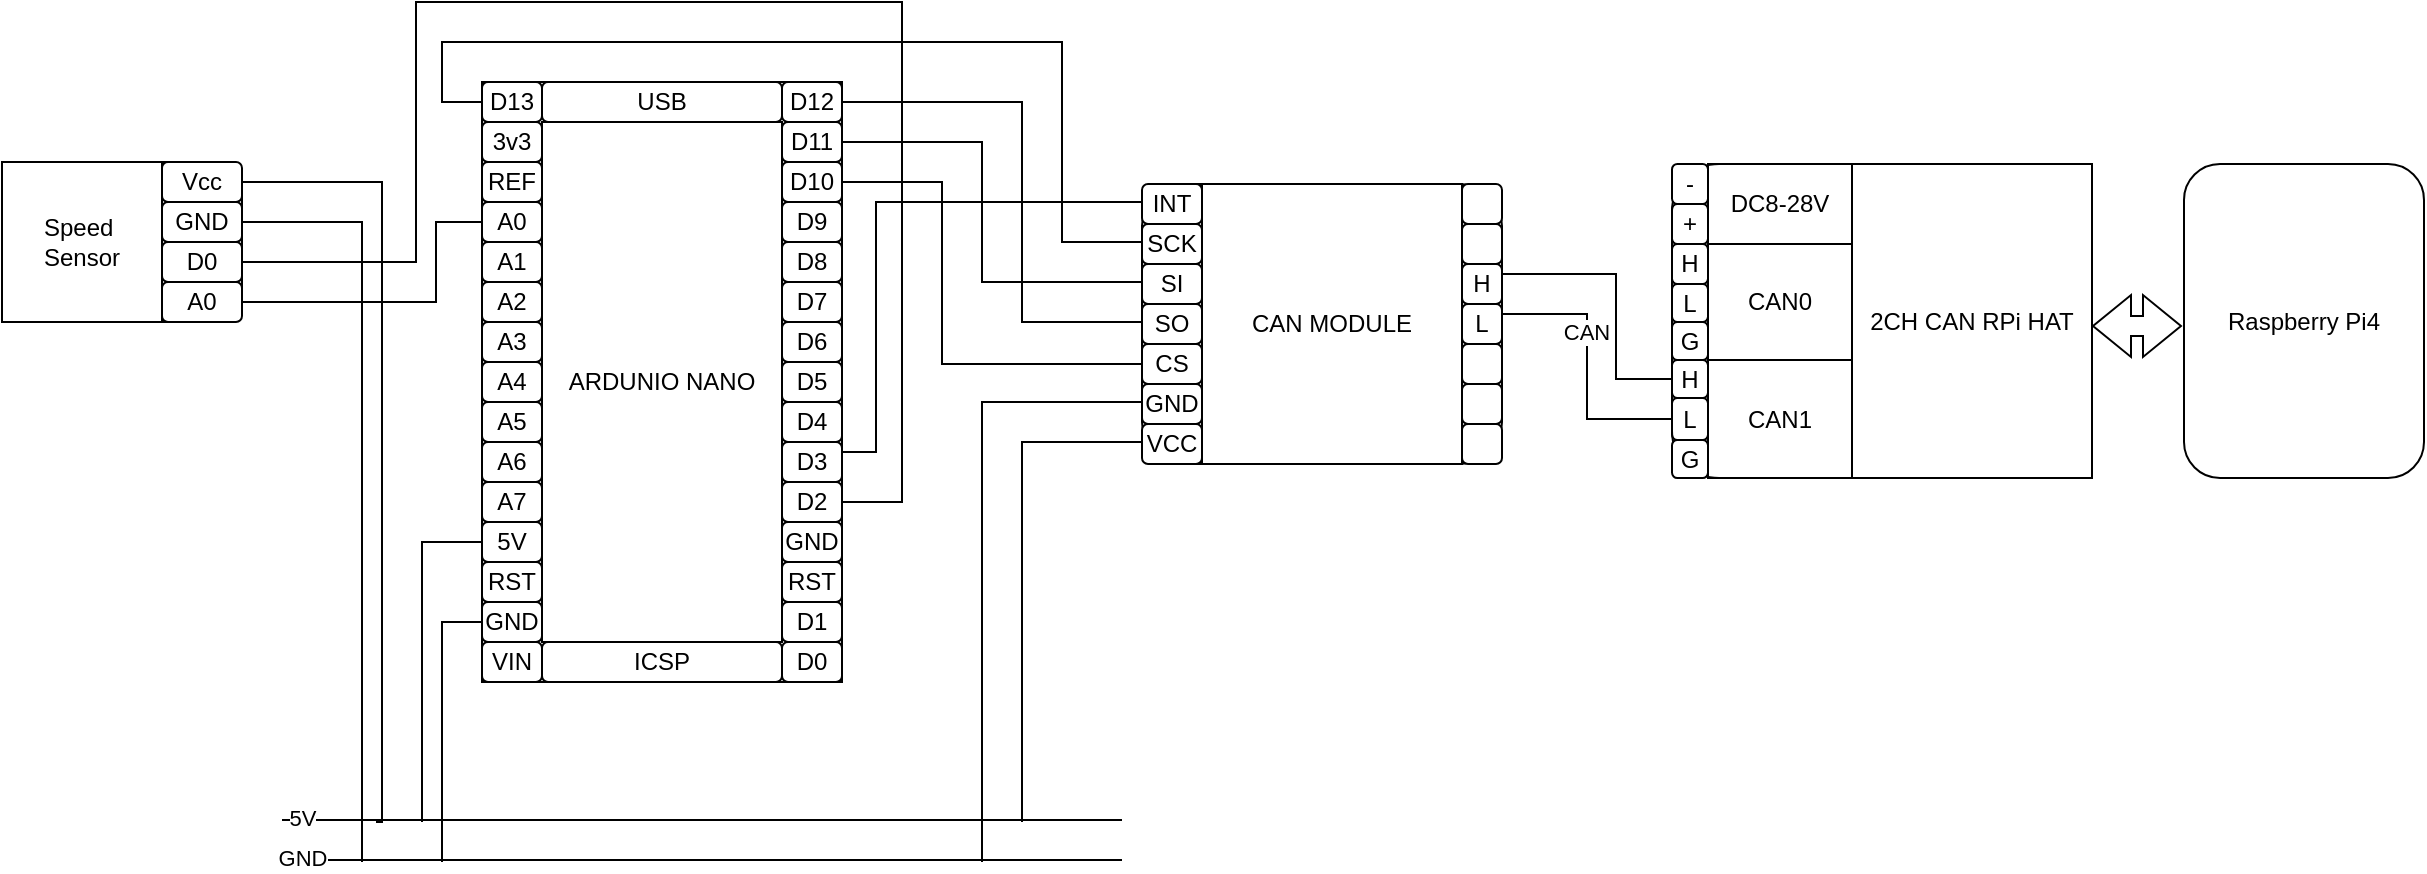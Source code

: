 <mxfile version="21.6.6" type="device">
  <diagram name="Seite-1" id="9sbnDcirE9n79MtSCScG">
    <mxGraphModel dx="2020" dy="738" grid="1" gridSize="10" guides="1" tooltips="1" connect="1" arrows="1" fold="1" page="1" pageScale="1" pageWidth="827" pageHeight="1169" math="0" shadow="0">
      <root>
        <mxCell id="0" />
        <mxCell id="1" parent="0" />
        <mxCell id="OTQa7UZfd2J2gGlldoO3-2" value="" style="childLayout=tableLayout;recursiveResize=0;shadow=0;fillColor=none;swimlaneLine=0;rounded=0;" parent="1" vertex="1">
          <mxGeometry x="-557" y="70" width="180" height="300" as="geometry" />
        </mxCell>
        <mxCell id="OTQa7UZfd2J2gGlldoO3-3" value="" style="shape=tableRow;horizontal=0;startSize=0;swimlaneHead=0;swimlaneBody=0;top=0;left=0;bottom=0;right=0;dropTarget=0;collapsible=0;recursiveResize=0;expand=0;fontStyle=0;fillColor=none;strokeColor=inherit;swimlaneLine=0;rounded=1;" parent="OTQa7UZfd2J2gGlldoO3-2" vertex="1">
          <mxGeometry width="180" height="20" as="geometry" />
        </mxCell>
        <mxCell id="OTQa7UZfd2J2gGlldoO3-4" value="D13" style="connectable=0;recursiveResize=0;strokeColor=inherit;fillColor=none;align=center;whiteSpace=wrap;html=1;swimlaneLine=0;rounded=1;" parent="OTQa7UZfd2J2gGlldoO3-3" vertex="1">
          <mxGeometry width="30" height="20" as="geometry">
            <mxRectangle width="30" height="20" as="alternateBounds" />
          </mxGeometry>
        </mxCell>
        <mxCell id="OTQa7UZfd2J2gGlldoO3-5" value="USB" style="connectable=0;recursiveResize=0;strokeColor=inherit;fillColor=none;align=center;whiteSpace=wrap;html=1;swimlaneLine=0;rounded=1;" parent="OTQa7UZfd2J2gGlldoO3-3" vertex="1">
          <mxGeometry x="30" width="120" height="20" as="geometry">
            <mxRectangle width="120" height="20" as="alternateBounds" />
          </mxGeometry>
        </mxCell>
        <mxCell id="OTQa7UZfd2J2gGlldoO3-6" value="D12" style="connectable=0;recursiveResize=0;strokeColor=inherit;fillColor=none;align=center;whiteSpace=wrap;html=1;swimlaneLine=0;rounded=1;" parent="OTQa7UZfd2J2gGlldoO3-3" vertex="1">
          <mxGeometry x="150" width="30" height="20" as="geometry">
            <mxRectangle width="30" height="20" as="alternateBounds" />
          </mxGeometry>
        </mxCell>
        <mxCell id="OTQa7UZfd2J2gGlldoO3-7" style="shape=tableRow;horizontal=0;startSize=0;swimlaneHead=0;swimlaneBody=0;top=0;left=0;bottom=0;right=0;dropTarget=0;collapsible=0;recursiveResize=0;expand=0;fontStyle=0;fillColor=none;strokeColor=inherit;swimlaneLine=0;rounded=1;" parent="OTQa7UZfd2J2gGlldoO3-2" vertex="1">
          <mxGeometry y="20" width="180" height="20" as="geometry" />
        </mxCell>
        <mxCell id="OTQa7UZfd2J2gGlldoO3-8" value="3v3" style="connectable=0;recursiveResize=0;strokeColor=inherit;fillColor=none;align=center;whiteSpace=wrap;html=1;swimlaneLine=0;rounded=1;" parent="OTQa7UZfd2J2gGlldoO3-7" vertex="1">
          <mxGeometry width="30" height="20" as="geometry">
            <mxRectangle width="30" height="20" as="alternateBounds" />
          </mxGeometry>
        </mxCell>
        <mxCell id="OTQa7UZfd2J2gGlldoO3-9" value="ARDUNIO NANO" style="connectable=0;recursiveResize=0;strokeColor=inherit;fillColor=none;align=center;whiteSpace=wrap;html=1;swimlaneLine=0;rounded=0;rowspan=13;colspan=1;" parent="OTQa7UZfd2J2gGlldoO3-7" vertex="1">
          <mxGeometry x="30" width="120" height="260" as="geometry">
            <mxRectangle width="120" height="20" as="alternateBounds" />
          </mxGeometry>
        </mxCell>
        <mxCell id="OTQa7UZfd2J2gGlldoO3-10" value="D11" style="connectable=0;recursiveResize=0;strokeColor=inherit;fillColor=none;align=center;whiteSpace=wrap;html=1;swimlaneLine=0;rounded=1;" parent="OTQa7UZfd2J2gGlldoO3-7" vertex="1">
          <mxGeometry x="150" width="30" height="20" as="geometry">
            <mxRectangle width="30" height="20" as="alternateBounds" />
          </mxGeometry>
        </mxCell>
        <mxCell id="OTQa7UZfd2J2gGlldoO3-11" style="shape=tableRow;horizontal=0;startSize=0;swimlaneHead=0;swimlaneBody=0;top=0;left=0;bottom=0;right=0;dropTarget=0;collapsible=0;recursiveResize=0;expand=0;fontStyle=0;fillColor=none;strokeColor=inherit;swimlaneLine=0;rounded=1;" parent="OTQa7UZfd2J2gGlldoO3-2" vertex="1">
          <mxGeometry y="40" width="180" height="20" as="geometry" />
        </mxCell>
        <mxCell id="OTQa7UZfd2J2gGlldoO3-12" value="REF" style="connectable=0;recursiveResize=0;strokeColor=inherit;fillColor=none;align=center;whiteSpace=wrap;html=1;swimlaneLine=0;rounded=1;" parent="OTQa7UZfd2J2gGlldoO3-11" vertex="1">
          <mxGeometry width="30" height="20" as="geometry">
            <mxRectangle width="30" height="20" as="alternateBounds" />
          </mxGeometry>
        </mxCell>
        <mxCell id="OTQa7UZfd2J2gGlldoO3-13" value="" style="connectable=0;recursiveResize=0;strokeColor=inherit;fillColor=none;align=center;whiteSpace=wrap;html=1;swimlaneLine=0;rounded=1;" parent="OTQa7UZfd2J2gGlldoO3-11" vertex="1" visible="0">
          <mxGeometry x="30" width="120" height="20" as="geometry">
            <mxRectangle width="120" height="20" as="alternateBounds" />
          </mxGeometry>
        </mxCell>
        <mxCell id="OTQa7UZfd2J2gGlldoO3-14" value="D10" style="connectable=0;recursiveResize=0;strokeColor=inherit;fillColor=none;align=center;whiteSpace=wrap;html=1;swimlaneLine=0;rounded=1;" parent="OTQa7UZfd2J2gGlldoO3-11" vertex="1">
          <mxGeometry x="150" width="30" height="20" as="geometry">
            <mxRectangle width="30" height="20" as="alternateBounds" />
          </mxGeometry>
        </mxCell>
        <mxCell id="OTQa7UZfd2J2gGlldoO3-15" style="shape=tableRow;horizontal=0;startSize=0;swimlaneHead=0;swimlaneBody=0;top=0;left=0;bottom=0;right=0;dropTarget=0;collapsible=0;recursiveResize=0;expand=0;fontStyle=0;fillColor=none;strokeColor=inherit;swimlaneLine=0;rounded=1;" parent="OTQa7UZfd2J2gGlldoO3-2" vertex="1">
          <mxGeometry y="60" width="180" height="20" as="geometry" />
        </mxCell>
        <mxCell id="OTQa7UZfd2J2gGlldoO3-16" value="A0" style="connectable=0;recursiveResize=0;strokeColor=inherit;fillColor=none;align=center;whiteSpace=wrap;html=1;swimlaneLine=0;rounded=1;" parent="OTQa7UZfd2J2gGlldoO3-15" vertex="1">
          <mxGeometry width="30" height="20" as="geometry">
            <mxRectangle width="30" height="20" as="alternateBounds" />
          </mxGeometry>
        </mxCell>
        <mxCell id="OTQa7UZfd2J2gGlldoO3-17" value="" style="connectable=0;recursiveResize=0;strokeColor=inherit;fillColor=none;align=center;whiteSpace=wrap;html=1;swimlaneLine=0;rounded=1;" parent="OTQa7UZfd2J2gGlldoO3-15" vertex="1" visible="0">
          <mxGeometry x="30" width="120" height="20" as="geometry">
            <mxRectangle width="120" height="20" as="alternateBounds" />
          </mxGeometry>
        </mxCell>
        <mxCell id="OTQa7UZfd2J2gGlldoO3-18" value="D9" style="connectable=0;recursiveResize=0;strokeColor=inherit;fillColor=none;align=center;whiteSpace=wrap;html=1;swimlaneLine=0;rounded=1;" parent="OTQa7UZfd2J2gGlldoO3-15" vertex="1">
          <mxGeometry x="150" width="30" height="20" as="geometry">
            <mxRectangle width="30" height="20" as="alternateBounds" />
          </mxGeometry>
        </mxCell>
        <mxCell id="OTQa7UZfd2J2gGlldoO3-19" style="shape=tableRow;horizontal=0;startSize=0;swimlaneHead=0;swimlaneBody=0;top=0;left=0;bottom=0;right=0;dropTarget=0;collapsible=0;recursiveResize=0;expand=0;fontStyle=0;fillColor=none;strokeColor=inherit;swimlaneLine=0;rounded=1;" parent="OTQa7UZfd2J2gGlldoO3-2" vertex="1">
          <mxGeometry y="80" width="180" height="20" as="geometry" />
        </mxCell>
        <mxCell id="OTQa7UZfd2J2gGlldoO3-20" value="A1" style="connectable=0;recursiveResize=0;strokeColor=inherit;fillColor=none;align=center;whiteSpace=wrap;html=1;swimlaneLine=0;rounded=1;" parent="OTQa7UZfd2J2gGlldoO3-19" vertex="1">
          <mxGeometry width="30" height="20" as="geometry">
            <mxRectangle width="30" height="20" as="alternateBounds" />
          </mxGeometry>
        </mxCell>
        <mxCell id="OTQa7UZfd2J2gGlldoO3-21" value="" style="connectable=0;recursiveResize=0;strokeColor=inherit;fillColor=none;align=center;whiteSpace=wrap;html=1;swimlaneLine=0;rounded=1;" parent="OTQa7UZfd2J2gGlldoO3-19" vertex="1" visible="0">
          <mxGeometry x="30" width="120" height="20" as="geometry">
            <mxRectangle width="120" height="20" as="alternateBounds" />
          </mxGeometry>
        </mxCell>
        <mxCell id="OTQa7UZfd2J2gGlldoO3-22" value="D8" style="connectable=0;recursiveResize=0;strokeColor=inherit;fillColor=none;align=center;whiteSpace=wrap;html=1;swimlaneLine=0;rounded=1;" parent="OTQa7UZfd2J2gGlldoO3-19" vertex="1">
          <mxGeometry x="150" width="30" height="20" as="geometry">
            <mxRectangle width="30" height="20" as="alternateBounds" />
          </mxGeometry>
        </mxCell>
        <mxCell id="OTQa7UZfd2J2gGlldoO3-23" style="shape=tableRow;horizontal=0;startSize=0;swimlaneHead=0;swimlaneBody=0;top=0;left=0;bottom=0;right=0;dropTarget=0;collapsible=0;recursiveResize=0;expand=0;fontStyle=0;fillColor=none;strokeColor=inherit;swimlaneLine=0;rounded=1;" parent="OTQa7UZfd2J2gGlldoO3-2" vertex="1">
          <mxGeometry y="100" width="180" height="20" as="geometry" />
        </mxCell>
        <mxCell id="OTQa7UZfd2J2gGlldoO3-24" value="A2" style="connectable=0;recursiveResize=0;strokeColor=inherit;fillColor=none;align=center;whiteSpace=wrap;html=1;swimlaneLine=0;rounded=1;" parent="OTQa7UZfd2J2gGlldoO3-23" vertex="1">
          <mxGeometry width="30" height="20" as="geometry">
            <mxRectangle width="30" height="20" as="alternateBounds" />
          </mxGeometry>
        </mxCell>
        <mxCell id="OTQa7UZfd2J2gGlldoO3-25" value="" style="connectable=0;recursiveResize=0;strokeColor=inherit;fillColor=none;align=center;whiteSpace=wrap;html=1;swimlaneLine=0;rounded=1;" parent="OTQa7UZfd2J2gGlldoO3-23" vertex="1" visible="0">
          <mxGeometry x="30" width="120" height="20" as="geometry">
            <mxRectangle width="120" height="20" as="alternateBounds" />
          </mxGeometry>
        </mxCell>
        <mxCell id="OTQa7UZfd2J2gGlldoO3-26" value="D7" style="connectable=0;recursiveResize=0;strokeColor=inherit;fillColor=none;align=center;whiteSpace=wrap;html=1;swimlaneLine=0;rounded=1;" parent="OTQa7UZfd2J2gGlldoO3-23" vertex="1">
          <mxGeometry x="150" width="30" height="20" as="geometry">
            <mxRectangle width="30" height="20" as="alternateBounds" />
          </mxGeometry>
        </mxCell>
        <mxCell id="OTQa7UZfd2J2gGlldoO3-27" style="shape=tableRow;horizontal=0;startSize=0;swimlaneHead=0;swimlaneBody=0;top=0;left=0;bottom=0;right=0;dropTarget=0;collapsible=0;recursiveResize=0;expand=0;fontStyle=0;fillColor=none;strokeColor=inherit;swimlaneLine=0;rounded=1;" parent="OTQa7UZfd2J2gGlldoO3-2" vertex="1">
          <mxGeometry y="120" width="180" height="20" as="geometry" />
        </mxCell>
        <mxCell id="OTQa7UZfd2J2gGlldoO3-28" value="A3" style="connectable=0;recursiveResize=0;strokeColor=inherit;fillColor=none;align=center;whiteSpace=wrap;html=1;swimlaneLine=0;rounded=1;" parent="OTQa7UZfd2J2gGlldoO3-27" vertex="1">
          <mxGeometry width="30" height="20" as="geometry">
            <mxRectangle width="30" height="20" as="alternateBounds" />
          </mxGeometry>
        </mxCell>
        <mxCell id="OTQa7UZfd2J2gGlldoO3-29" value="&lt;p&gt;&lt;b&gt;ARDUNIO NANO&lt;/b&gt;&lt;/p&gt;" style="connectable=0;recursiveResize=0;strokeColor=inherit;fillColor=none;align=center;whiteSpace=wrap;html=1;swimlaneLine=0;rounded=1;" parent="OTQa7UZfd2J2gGlldoO3-27" vertex="1" visible="0">
          <mxGeometry x="30" width="120" height="20" as="geometry">
            <mxRectangle width="120" height="20" as="alternateBounds" />
          </mxGeometry>
        </mxCell>
        <mxCell id="OTQa7UZfd2J2gGlldoO3-30" value="D6" style="connectable=0;recursiveResize=0;strokeColor=inherit;fillColor=none;align=center;whiteSpace=wrap;html=1;swimlaneLine=0;rounded=1;" parent="OTQa7UZfd2J2gGlldoO3-27" vertex="1">
          <mxGeometry x="150" width="30" height="20" as="geometry">
            <mxRectangle width="30" height="20" as="alternateBounds" />
          </mxGeometry>
        </mxCell>
        <mxCell id="OTQa7UZfd2J2gGlldoO3-31" style="shape=tableRow;horizontal=0;startSize=0;swimlaneHead=0;swimlaneBody=0;top=0;left=0;bottom=0;right=0;dropTarget=0;collapsible=0;recursiveResize=0;expand=0;fontStyle=0;fillColor=none;strokeColor=inherit;swimlaneLine=0;rounded=1;" parent="OTQa7UZfd2J2gGlldoO3-2" vertex="1">
          <mxGeometry y="140" width="180" height="20" as="geometry" />
        </mxCell>
        <mxCell id="OTQa7UZfd2J2gGlldoO3-32" value="A4" style="connectable=0;recursiveResize=0;strokeColor=inherit;fillColor=none;align=center;whiteSpace=wrap;html=1;swimlaneLine=0;rounded=1;" parent="OTQa7UZfd2J2gGlldoO3-31" vertex="1">
          <mxGeometry width="30" height="20" as="geometry">
            <mxRectangle width="30" height="20" as="alternateBounds" />
          </mxGeometry>
        </mxCell>
        <mxCell id="OTQa7UZfd2J2gGlldoO3-33" value="" style="connectable=0;recursiveResize=0;strokeColor=inherit;fillColor=none;align=center;whiteSpace=wrap;html=1;swimlaneLine=0;rounded=1;" parent="OTQa7UZfd2J2gGlldoO3-31" vertex="1" visible="0">
          <mxGeometry x="30" width="120" height="20" as="geometry">
            <mxRectangle width="120" height="20" as="alternateBounds" />
          </mxGeometry>
        </mxCell>
        <mxCell id="OTQa7UZfd2J2gGlldoO3-34" value="D5" style="connectable=0;recursiveResize=0;strokeColor=inherit;fillColor=none;align=center;whiteSpace=wrap;html=1;swimlaneLine=0;rounded=1;" parent="OTQa7UZfd2J2gGlldoO3-31" vertex="1">
          <mxGeometry x="150" width="30" height="20" as="geometry">
            <mxRectangle width="30" height="20" as="alternateBounds" />
          </mxGeometry>
        </mxCell>
        <mxCell id="OTQa7UZfd2J2gGlldoO3-35" style="shape=tableRow;horizontal=0;startSize=0;swimlaneHead=0;swimlaneBody=0;top=0;left=0;bottom=0;right=0;dropTarget=0;collapsible=0;recursiveResize=0;expand=0;fontStyle=0;fillColor=none;strokeColor=inherit;swimlaneLine=0;rounded=1;" parent="OTQa7UZfd2J2gGlldoO3-2" vertex="1">
          <mxGeometry y="160" width="180" height="20" as="geometry" />
        </mxCell>
        <mxCell id="OTQa7UZfd2J2gGlldoO3-36" value="A5" style="connectable=0;recursiveResize=0;strokeColor=inherit;fillColor=none;align=center;whiteSpace=wrap;html=1;swimlaneLine=0;rounded=1;" parent="OTQa7UZfd2J2gGlldoO3-35" vertex="1">
          <mxGeometry width="30" height="20" as="geometry">
            <mxRectangle width="30" height="20" as="alternateBounds" />
          </mxGeometry>
        </mxCell>
        <mxCell id="OTQa7UZfd2J2gGlldoO3-37" value="" style="connectable=0;recursiveResize=0;strokeColor=inherit;fillColor=none;align=center;whiteSpace=wrap;html=1;swimlaneLine=0;rounded=1;" parent="OTQa7UZfd2J2gGlldoO3-35" vertex="1" visible="0">
          <mxGeometry x="30" width="120" height="20" as="geometry">
            <mxRectangle width="120" height="20" as="alternateBounds" />
          </mxGeometry>
        </mxCell>
        <mxCell id="OTQa7UZfd2J2gGlldoO3-38" value="D4" style="connectable=0;recursiveResize=0;strokeColor=inherit;fillColor=none;align=center;whiteSpace=wrap;html=1;swimlaneLine=0;rounded=1;" parent="OTQa7UZfd2J2gGlldoO3-35" vertex="1">
          <mxGeometry x="150" width="30" height="20" as="geometry">
            <mxRectangle width="30" height="20" as="alternateBounds" />
          </mxGeometry>
        </mxCell>
        <mxCell id="OTQa7UZfd2J2gGlldoO3-39" style="shape=tableRow;horizontal=0;startSize=0;swimlaneHead=0;swimlaneBody=0;top=0;left=0;bottom=0;right=0;dropTarget=0;collapsible=0;recursiveResize=0;expand=0;fontStyle=0;fillColor=none;strokeColor=inherit;swimlaneLine=0;rounded=1;" parent="OTQa7UZfd2J2gGlldoO3-2" vertex="1">
          <mxGeometry y="180" width="180" height="20" as="geometry" />
        </mxCell>
        <mxCell id="OTQa7UZfd2J2gGlldoO3-40" value="A6" style="connectable=0;recursiveResize=0;strokeColor=inherit;fillColor=none;align=center;whiteSpace=wrap;html=1;swimlaneLine=0;rounded=1;" parent="OTQa7UZfd2J2gGlldoO3-39" vertex="1">
          <mxGeometry width="30" height="20" as="geometry">
            <mxRectangle width="30" height="20" as="alternateBounds" />
          </mxGeometry>
        </mxCell>
        <mxCell id="OTQa7UZfd2J2gGlldoO3-41" value="" style="connectable=0;recursiveResize=0;strokeColor=inherit;fillColor=none;align=center;whiteSpace=wrap;html=1;swimlaneLine=0;rounded=1;" parent="OTQa7UZfd2J2gGlldoO3-39" vertex="1" visible="0">
          <mxGeometry x="30" width="120" height="20" as="geometry">
            <mxRectangle width="120" height="20" as="alternateBounds" />
          </mxGeometry>
        </mxCell>
        <mxCell id="OTQa7UZfd2J2gGlldoO3-42" value="D3" style="connectable=0;recursiveResize=0;strokeColor=inherit;fillColor=none;align=center;whiteSpace=wrap;html=1;swimlaneLine=0;rounded=1;" parent="OTQa7UZfd2J2gGlldoO3-39" vertex="1">
          <mxGeometry x="150" width="30" height="20" as="geometry">
            <mxRectangle width="30" height="20" as="alternateBounds" />
          </mxGeometry>
        </mxCell>
        <mxCell id="OTQa7UZfd2J2gGlldoO3-43" style="shape=tableRow;horizontal=0;startSize=0;swimlaneHead=0;swimlaneBody=0;top=0;left=0;bottom=0;right=0;dropTarget=0;collapsible=0;recursiveResize=0;expand=0;fontStyle=0;fillColor=none;strokeColor=inherit;swimlaneLine=0;rounded=1;" parent="OTQa7UZfd2J2gGlldoO3-2" vertex="1">
          <mxGeometry y="200" width="180" height="20" as="geometry" />
        </mxCell>
        <mxCell id="OTQa7UZfd2J2gGlldoO3-44" value="A7" style="connectable=0;recursiveResize=0;strokeColor=inherit;fillColor=none;align=center;whiteSpace=wrap;html=1;swimlaneLine=0;rounded=1;" parent="OTQa7UZfd2J2gGlldoO3-43" vertex="1">
          <mxGeometry width="30" height="20" as="geometry">
            <mxRectangle width="30" height="20" as="alternateBounds" />
          </mxGeometry>
        </mxCell>
        <mxCell id="OTQa7UZfd2J2gGlldoO3-45" value="" style="connectable=0;recursiveResize=0;strokeColor=inherit;fillColor=none;align=center;whiteSpace=wrap;html=1;swimlaneLine=0;rounded=1;" parent="OTQa7UZfd2J2gGlldoO3-43" vertex="1" visible="0">
          <mxGeometry x="30" width="120" height="20" as="geometry">
            <mxRectangle width="120" height="20" as="alternateBounds" />
          </mxGeometry>
        </mxCell>
        <mxCell id="OTQa7UZfd2J2gGlldoO3-46" value="D2" style="connectable=0;recursiveResize=0;strokeColor=inherit;fillColor=none;align=center;whiteSpace=wrap;html=1;swimlaneLine=0;rounded=1;" parent="OTQa7UZfd2J2gGlldoO3-43" vertex="1">
          <mxGeometry x="150" width="30" height="20" as="geometry">
            <mxRectangle width="30" height="20" as="alternateBounds" />
          </mxGeometry>
        </mxCell>
        <mxCell id="OTQa7UZfd2J2gGlldoO3-47" style="shape=tableRow;horizontal=0;startSize=0;swimlaneHead=0;swimlaneBody=0;top=0;left=0;bottom=0;right=0;dropTarget=0;collapsible=0;recursiveResize=0;expand=0;fontStyle=0;fillColor=none;strokeColor=inherit;swimlaneLine=0;rounded=1;" parent="OTQa7UZfd2J2gGlldoO3-2" vertex="1">
          <mxGeometry y="220" width="180" height="20" as="geometry" />
        </mxCell>
        <mxCell id="OTQa7UZfd2J2gGlldoO3-48" value="5V" style="connectable=0;recursiveResize=0;strokeColor=inherit;fillColor=none;align=center;whiteSpace=wrap;html=1;swimlaneLine=0;rounded=1;" parent="OTQa7UZfd2J2gGlldoO3-47" vertex="1">
          <mxGeometry width="30" height="20" as="geometry">
            <mxRectangle width="30" height="20" as="alternateBounds" />
          </mxGeometry>
        </mxCell>
        <mxCell id="OTQa7UZfd2J2gGlldoO3-49" value="" style="connectable=0;recursiveResize=0;strokeColor=inherit;fillColor=none;align=center;whiteSpace=wrap;html=1;swimlaneLine=0;rounded=1;" parent="OTQa7UZfd2J2gGlldoO3-47" vertex="1" visible="0">
          <mxGeometry x="30" width="120" height="20" as="geometry">
            <mxRectangle width="120" height="20" as="alternateBounds" />
          </mxGeometry>
        </mxCell>
        <mxCell id="OTQa7UZfd2J2gGlldoO3-50" value="GND" style="connectable=0;recursiveResize=0;strokeColor=inherit;fillColor=none;align=center;whiteSpace=wrap;html=1;swimlaneLine=0;rounded=1;" parent="OTQa7UZfd2J2gGlldoO3-47" vertex="1">
          <mxGeometry x="150" width="30" height="20" as="geometry">
            <mxRectangle width="30" height="20" as="alternateBounds" />
          </mxGeometry>
        </mxCell>
        <mxCell id="OTQa7UZfd2J2gGlldoO3-51" style="shape=tableRow;horizontal=0;startSize=0;swimlaneHead=0;swimlaneBody=0;top=0;left=0;bottom=0;right=0;dropTarget=0;collapsible=0;recursiveResize=0;expand=0;fontStyle=0;fillColor=none;strokeColor=inherit;swimlaneLine=0;rounded=1;" parent="OTQa7UZfd2J2gGlldoO3-2" vertex="1">
          <mxGeometry y="240" width="180" height="20" as="geometry" />
        </mxCell>
        <mxCell id="OTQa7UZfd2J2gGlldoO3-52" value="RST" style="connectable=0;recursiveResize=0;strokeColor=inherit;fillColor=none;align=center;whiteSpace=wrap;html=1;swimlaneLine=0;rounded=1;" parent="OTQa7UZfd2J2gGlldoO3-51" vertex="1">
          <mxGeometry width="30" height="20" as="geometry">
            <mxRectangle width="30" height="20" as="alternateBounds" />
          </mxGeometry>
        </mxCell>
        <mxCell id="OTQa7UZfd2J2gGlldoO3-53" value="" style="connectable=0;recursiveResize=0;strokeColor=inherit;fillColor=none;align=center;whiteSpace=wrap;html=1;swimlaneLine=0;rounded=1;" parent="OTQa7UZfd2J2gGlldoO3-51" vertex="1" visible="0">
          <mxGeometry x="30" width="120" height="20" as="geometry">
            <mxRectangle width="120" height="20" as="alternateBounds" />
          </mxGeometry>
        </mxCell>
        <mxCell id="OTQa7UZfd2J2gGlldoO3-54" value="RST" style="connectable=0;recursiveResize=0;strokeColor=inherit;fillColor=none;align=center;whiteSpace=wrap;html=1;swimlaneLine=0;rounded=1;" parent="OTQa7UZfd2J2gGlldoO3-51" vertex="1">
          <mxGeometry x="150" width="30" height="20" as="geometry">
            <mxRectangle width="30" height="20" as="alternateBounds" />
          </mxGeometry>
        </mxCell>
        <mxCell id="OTQa7UZfd2J2gGlldoO3-55" style="shape=tableRow;horizontal=0;startSize=0;swimlaneHead=0;swimlaneBody=0;top=0;left=0;bottom=0;right=0;dropTarget=0;collapsible=0;recursiveResize=0;expand=0;fontStyle=0;fillColor=none;strokeColor=inherit;swimlaneLine=0;rounded=1;" parent="OTQa7UZfd2J2gGlldoO3-2" vertex="1">
          <mxGeometry y="260" width="180" height="20" as="geometry" />
        </mxCell>
        <mxCell id="OTQa7UZfd2J2gGlldoO3-56" value="GND" style="connectable=0;recursiveResize=0;strokeColor=inherit;fillColor=none;align=center;whiteSpace=wrap;html=1;swimlaneLine=0;rounded=1;" parent="OTQa7UZfd2J2gGlldoO3-55" vertex="1">
          <mxGeometry width="30" height="20" as="geometry">
            <mxRectangle width="30" height="20" as="alternateBounds" />
          </mxGeometry>
        </mxCell>
        <mxCell id="OTQa7UZfd2J2gGlldoO3-57" value="" style="connectable=0;recursiveResize=0;strokeColor=inherit;fillColor=none;align=center;whiteSpace=wrap;html=1;swimlaneLine=0;rounded=1;" parent="OTQa7UZfd2J2gGlldoO3-55" vertex="1" visible="0">
          <mxGeometry x="30" width="120" height="20" as="geometry">
            <mxRectangle width="120" height="20" as="alternateBounds" />
          </mxGeometry>
        </mxCell>
        <mxCell id="OTQa7UZfd2J2gGlldoO3-58" value="D1" style="connectable=0;recursiveResize=0;strokeColor=inherit;fillColor=none;align=center;whiteSpace=wrap;html=1;swimlaneLine=0;rounded=1;" parent="OTQa7UZfd2J2gGlldoO3-55" vertex="1">
          <mxGeometry x="150" width="30" height="20" as="geometry">
            <mxRectangle width="30" height="20" as="alternateBounds" />
          </mxGeometry>
        </mxCell>
        <mxCell id="OTQa7UZfd2J2gGlldoO3-59" style="shape=tableRow;horizontal=0;startSize=0;swimlaneHead=0;swimlaneBody=0;top=0;left=0;bottom=0;right=0;dropTarget=0;collapsible=0;recursiveResize=0;expand=0;fontStyle=0;fillColor=none;strokeColor=inherit;swimlaneLine=0;rounded=1;" parent="OTQa7UZfd2J2gGlldoO3-2" vertex="1">
          <mxGeometry y="280" width="180" height="20" as="geometry" />
        </mxCell>
        <mxCell id="OTQa7UZfd2J2gGlldoO3-60" value="VIN" style="connectable=0;recursiveResize=0;strokeColor=inherit;fillColor=none;align=center;whiteSpace=wrap;html=1;swimlaneLine=0;rounded=1;" parent="OTQa7UZfd2J2gGlldoO3-59" vertex="1">
          <mxGeometry width="30" height="20" as="geometry">
            <mxRectangle width="30" height="20" as="alternateBounds" />
          </mxGeometry>
        </mxCell>
        <mxCell id="OTQa7UZfd2J2gGlldoO3-61" value="ICSP" style="connectable=0;recursiveResize=0;strokeColor=inherit;fillColor=none;align=center;whiteSpace=wrap;html=1;swimlaneLine=0;rounded=1;" parent="OTQa7UZfd2J2gGlldoO3-59" vertex="1">
          <mxGeometry x="30" width="120" height="20" as="geometry">
            <mxRectangle width="120" height="20" as="alternateBounds" />
          </mxGeometry>
        </mxCell>
        <mxCell id="OTQa7UZfd2J2gGlldoO3-62" value="D0" style="connectable=0;recursiveResize=0;strokeColor=inherit;fillColor=none;align=center;whiteSpace=wrap;html=1;swimlaneLine=0;rounded=1;" parent="OTQa7UZfd2J2gGlldoO3-59" vertex="1">
          <mxGeometry x="150" width="30" height="20" as="geometry">
            <mxRectangle width="30" height="20" as="alternateBounds" />
          </mxGeometry>
        </mxCell>
        <mxCell id="OTQa7UZfd2J2gGlldoO3-63" value="" style="childLayout=tableLayout;recursiveResize=0;shadow=0;fillColor=none;rounded=1;" parent="1" vertex="1">
          <mxGeometry x="-797" y="110" width="120" height="80" as="geometry" />
        </mxCell>
        <mxCell id="OTQa7UZfd2J2gGlldoO3-64" value="" style="shape=tableRow;horizontal=0;startSize=0;swimlaneHead=0;swimlaneBody=0;top=0;left=0;bottom=0;right=0;dropTarget=0;collapsible=0;recursiveResize=0;expand=0;fontStyle=0;fillColor=none;strokeColor=inherit;rounded=1;" parent="OTQa7UZfd2J2gGlldoO3-63" vertex="1">
          <mxGeometry width="120" height="20" as="geometry" />
        </mxCell>
        <mxCell id="OTQa7UZfd2J2gGlldoO3-65" value="&lt;div&gt;Speed&amp;nbsp;&lt;/div&gt;&lt;div&gt;Sensor&lt;/div&gt;" style="connectable=0;recursiveResize=0;align=center;whiteSpace=wrap;html=1;rounded=0;rowspan=4;colspan=1;" parent="OTQa7UZfd2J2gGlldoO3-64" vertex="1">
          <mxGeometry width="80" height="80" as="geometry">
            <mxRectangle width="80" height="20" as="alternateBounds" />
          </mxGeometry>
        </mxCell>
        <mxCell id="OTQa7UZfd2J2gGlldoO3-66" value="Vcc" style="connectable=0;recursiveResize=0;align=center;whiteSpace=wrap;html=1;rounded=1;" parent="OTQa7UZfd2J2gGlldoO3-64" vertex="1">
          <mxGeometry x="80" width="40" height="20" as="geometry">
            <mxRectangle width="40" height="20" as="alternateBounds" />
          </mxGeometry>
        </mxCell>
        <mxCell id="OTQa7UZfd2J2gGlldoO3-67" style="shape=tableRow;horizontal=0;startSize=0;swimlaneHead=0;swimlaneBody=0;top=0;left=0;bottom=0;right=0;dropTarget=0;collapsible=0;recursiveResize=0;expand=0;fontStyle=0;fillColor=none;strokeColor=inherit;rounded=1;" parent="OTQa7UZfd2J2gGlldoO3-63" vertex="1">
          <mxGeometry y="20" width="120" height="20" as="geometry" />
        </mxCell>
        <mxCell id="OTQa7UZfd2J2gGlldoO3-68" value="Speed Sensor" style="connectable=0;recursiveResize=0;strokeColor=inherit;fillColor=none;align=center;whiteSpace=wrap;html=1;rounded=1;" parent="OTQa7UZfd2J2gGlldoO3-67" vertex="1" visible="0">
          <mxGeometry width="80" height="20" as="geometry">
            <mxRectangle width="80" height="20" as="alternateBounds" />
          </mxGeometry>
        </mxCell>
        <mxCell id="OTQa7UZfd2J2gGlldoO3-69" value="GND" style="connectable=0;recursiveResize=0;align=center;whiteSpace=wrap;html=1;rounded=1;" parent="OTQa7UZfd2J2gGlldoO3-67" vertex="1">
          <mxGeometry x="80" width="40" height="20" as="geometry">
            <mxRectangle width="40" height="20" as="alternateBounds" />
          </mxGeometry>
        </mxCell>
        <mxCell id="OTQa7UZfd2J2gGlldoO3-70" style="shape=tableRow;horizontal=0;startSize=0;swimlaneHead=0;swimlaneBody=0;top=0;left=0;bottom=0;right=0;dropTarget=0;collapsible=0;recursiveResize=0;expand=0;fontStyle=0;fillColor=none;strokeColor=inherit;rounded=1;" parent="OTQa7UZfd2J2gGlldoO3-63" vertex="1">
          <mxGeometry y="40" width="120" height="20" as="geometry" />
        </mxCell>
        <mxCell id="OTQa7UZfd2J2gGlldoO3-71" value="" style="connectable=0;recursiveResize=0;strokeColor=inherit;fillColor=none;align=center;whiteSpace=wrap;html=1;rounded=1;" parent="OTQa7UZfd2J2gGlldoO3-70" vertex="1" visible="0">
          <mxGeometry width="80" height="20" as="geometry">
            <mxRectangle width="80" height="20" as="alternateBounds" />
          </mxGeometry>
        </mxCell>
        <mxCell id="OTQa7UZfd2J2gGlldoO3-72" value="D0" style="connectable=0;recursiveResize=0;align=center;whiteSpace=wrap;html=1;rounded=1;" parent="OTQa7UZfd2J2gGlldoO3-70" vertex="1">
          <mxGeometry x="80" width="40" height="20" as="geometry">
            <mxRectangle width="40" height="20" as="alternateBounds" />
          </mxGeometry>
        </mxCell>
        <mxCell id="OTQa7UZfd2J2gGlldoO3-73" style="shape=tableRow;horizontal=0;startSize=0;swimlaneHead=0;swimlaneBody=0;top=0;left=0;bottom=0;right=0;dropTarget=0;collapsible=0;recursiveResize=0;expand=0;fontStyle=0;fillColor=none;strokeColor=inherit;rounded=1;" parent="OTQa7UZfd2J2gGlldoO3-63" vertex="1">
          <mxGeometry y="60" width="120" height="20" as="geometry" />
        </mxCell>
        <mxCell id="OTQa7UZfd2J2gGlldoO3-74" style="connectable=0;recursiveResize=0;strokeColor=inherit;fillColor=none;align=center;whiteSpace=wrap;html=1;rounded=1;" parent="OTQa7UZfd2J2gGlldoO3-73" vertex="1" visible="0">
          <mxGeometry width="80" height="20" as="geometry">
            <mxRectangle width="80" height="20" as="alternateBounds" />
          </mxGeometry>
        </mxCell>
        <mxCell id="OTQa7UZfd2J2gGlldoO3-75" value="A0" style="connectable=0;recursiveResize=0;align=center;whiteSpace=wrap;html=1;rounded=1;" parent="OTQa7UZfd2J2gGlldoO3-73" vertex="1">
          <mxGeometry x="80" width="40" height="20" as="geometry">
            <mxRectangle width="40" height="20" as="alternateBounds" />
          </mxGeometry>
        </mxCell>
        <mxCell id="OTQa7UZfd2J2gGlldoO3-76" value="" style="childLayout=tableLayout;recursiveResize=0;shadow=0;fillColor=none;spacing=0;rounded=1;" parent="1" vertex="1">
          <mxGeometry x="-227" y="121" width="180" height="140" as="geometry" />
        </mxCell>
        <mxCell id="OTQa7UZfd2J2gGlldoO3-77" value="" style="shape=tableRow;horizontal=0;startSize=0;swimlaneHead=0;swimlaneBody=0;top=0;left=0;bottom=0;right=0;dropTarget=0;collapsible=0;recursiveResize=0;expand=0;fontStyle=0;fillColor=none;strokeColor=inherit;spacing=0;rounded=1;" parent="OTQa7UZfd2J2gGlldoO3-76" vertex="1">
          <mxGeometry width="180" height="20" as="geometry" />
        </mxCell>
        <mxCell id="OTQa7UZfd2J2gGlldoO3-78" value="INT" style="connectable=0;recursiveResize=0;align=center;whiteSpace=wrap;html=1;spacing=0;rounded=1;" parent="OTQa7UZfd2J2gGlldoO3-77" vertex="1">
          <mxGeometry width="30" height="20" as="geometry">
            <mxRectangle width="30" height="20" as="alternateBounds" />
          </mxGeometry>
        </mxCell>
        <mxCell id="OTQa7UZfd2J2gGlldoO3-79" value="CAN MODULE" style="connectable=0;recursiveResize=0;align=center;whiteSpace=wrap;html=1;spacing=0;rounded=0;rowspan=7;colspan=1;" parent="OTQa7UZfd2J2gGlldoO3-77" vertex="1">
          <mxGeometry x="30" width="130" height="140" as="geometry">
            <mxRectangle width="130" height="20" as="alternateBounds" />
          </mxGeometry>
        </mxCell>
        <mxCell id="OTQa7UZfd2J2gGlldoO3-80" value="" style="connectable=0;recursiveResize=0;align=center;whiteSpace=wrap;html=1;spacing=0;rounded=1;" parent="OTQa7UZfd2J2gGlldoO3-77" vertex="1">
          <mxGeometry x="160" width="20" height="20" as="geometry">
            <mxRectangle width="20" height="20" as="alternateBounds" />
          </mxGeometry>
        </mxCell>
        <mxCell id="OTQa7UZfd2J2gGlldoO3-81" style="shape=tableRow;horizontal=0;startSize=0;swimlaneHead=0;swimlaneBody=0;top=0;left=0;bottom=0;right=0;dropTarget=0;collapsible=0;recursiveResize=0;expand=0;fontStyle=0;fillColor=none;strokeColor=inherit;spacing=0;rounded=1;" parent="OTQa7UZfd2J2gGlldoO3-76" vertex="1">
          <mxGeometry y="20" width="180" height="20" as="geometry" />
        </mxCell>
        <mxCell id="OTQa7UZfd2J2gGlldoO3-82" value="SCK" style="connectable=0;recursiveResize=0;align=center;whiteSpace=wrap;html=1;spacing=0;rounded=1;" parent="OTQa7UZfd2J2gGlldoO3-81" vertex="1">
          <mxGeometry width="30" height="20" as="geometry">
            <mxRectangle width="30" height="20" as="alternateBounds" />
          </mxGeometry>
        </mxCell>
        <mxCell id="OTQa7UZfd2J2gGlldoO3-83" value="" style="connectable=0;recursiveResize=0;strokeColor=inherit;fillColor=none;align=center;whiteSpace=wrap;html=1;spacing=0;rounded=1;" parent="OTQa7UZfd2J2gGlldoO3-81" vertex="1" visible="0">
          <mxGeometry x="30" width="130" height="20" as="geometry">
            <mxRectangle width="130" height="20" as="alternateBounds" />
          </mxGeometry>
        </mxCell>
        <mxCell id="OTQa7UZfd2J2gGlldoO3-84" value="" style="connectable=0;recursiveResize=0;align=center;whiteSpace=wrap;html=1;spacing=0;rounded=1;" parent="OTQa7UZfd2J2gGlldoO3-81" vertex="1">
          <mxGeometry x="160" width="20" height="20" as="geometry">
            <mxRectangle width="20" height="20" as="alternateBounds" />
          </mxGeometry>
        </mxCell>
        <mxCell id="OTQa7UZfd2J2gGlldoO3-85" style="shape=tableRow;horizontal=0;startSize=0;swimlaneHead=0;swimlaneBody=0;top=0;left=0;bottom=0;right=0;dropTarget=0;collapsible=0;recursiveResize=0;expand=0;fontStyle=0;fillColor=none;strokeColor=inherit;spacing=0;rounded=1;" parent="OTQa7UZfd2J2gGlldoO3-76" vertex="1">
          <mxGeometry y="40" width="180" height="20" as="geometry" />
        </mxCell>
        <mxCell id="OTQa7UZfd2J2gGlldoO3-86" value="SI" style="connectable=0;recursiveResize=0;align=center;whiteSpace=wrap;html=1;spacing=0;rounded=1;" parent="OTQa7UZfd2J2gGlldoO3-85" vertex="1">
          <mxGeometry width="30" height="20" as="geometry">
            <mxRectangle width="30" height="20" as="alternateBounds" />
          </mxGeometry>
        </mxCell>
        <mxCell id="OTQa7UZfd2J2gGlldoO3-87" value="" style="connectable=0;recursiveResize=0;strokeColor=inherit;fillColor=none;align=center;whiteSpace=wrap;html=1;spacing=0;rounded=1;" parent="OTQa7UZfd2J2gGlldoO3-85" vertex="1" visible="0">
          <mxGeometry x="30" width="130" height="20" as="geometry">
            <mxRectangle width="130" height="20" as="alternateBounds" />
          </mxGeometry>
        </mxCell>
        <mxCell id="OTQa7UZfd2J2gGlldoO3-88" value="H" style="connectable=0;recursiveResize=0;align=center;whiteSpace=wrap;html=1;spacing=0;rounded=1;" parent="OTQa7UZfd2J2gGlldoO3-85" vertex="1">
          <mxGeometry x="160" width="20" height="20" as="geometry">
            <mxRectangle width="20" height="20" as="alternateBounds" />
          </mxGeometry>
        </mxCell>
        <mxCell id="OTQa7UZfd2J2gGlldoO3-89" style="shape=tableRow;horizontal=0;startSize=0;swimlaneHead=0;swimlaneBody=0;top=0;left=0;bottom=0;right=0;dropTarget=0;collapsible=0;recursiveResize=0;expand=0;fontStyle=0;fillColor=none;strokeColor=inherit;spacing=0;rounded=1;" parent="OTQa7UZfd2J2gGlldoO3-76" vertex="1">
          <mxGeometry y="60" width="180" height="20" as="geometry" />
        </mxCell>
        <mxCell id="OTQa7UZfd2J2gGlldoO3-90" value="SO" style="connectable=0;recursiveResize=0;align=center;whiteSpace=wrap;html=1;spacing=0;rounded=1;" parent="OTQa7UZfd2J2gGlldoO3-89" vertex="1">
          <mxGeometry width="30" height="20" as="geometry">
            <mxRectangle width="30" height="20" as="alternateBounds" />
          </mxGeometry>
        </mxCell>
        <mxCell id="OTQa7UZfd2J2gGlldoO3-91" value="CAN MODULE" style="connectable=0;recursiveResize=0;strokeColor=inherit;fillColor=none;align=center;whiteSpace=wrap;html=1;fontStyle=1;spacing=0;rounded=1;" parent="OTQa7UZfd2J2gGlldoO3-89" vertex="1" visible="0">
          <mxGeometry x="30" width="130" height="20" as="geometry">
            <mxRectangle width="130" height="20" as="alternateBounds" />
          </mxGeometry>
        </mxCell>
        <mxCell id="OTQa7UZfd2J2gGlldoO3-92" value="L" style="connectable=0;recursiveResize=0;align=center;whiteSpace=wrap;html=1;spacing=0;rounded=1;" parent="OTQa7UZfd2J2gGlldoO3-89" vertex="1">
          <mxGeometry x="160" width="20" height="20" as="geometry">
            <mxRectangle width="20" height="20" as="alternateBounds" />
          </mxGeometry>
        </mxCell>
        <mxCell id="OTQa7UZfd2J2gGlldoO3-93" style="shape=tableRow;horizontal=0;startSize=0;swimlaneHead=0;swimlaneBody=0;top=0;left=0;bottom=0;right=0;dropTarget=0;collapsible=0;recursiveResize=0;expand=0;fontStyle=0;fillColor=none;strokeColor=inherit;spacing=0;rounded=1;" parent="OTQa7UZfd2J2gGlldoO3-76" vertex="1">
          <mxGeometry y="80" width="180" height="20" as="geometry" />
        </mxCell>
        <mxCell id="OTQa7UZfd2J2gGlldoO3-94" value="CS" style="connectable=0;recursiveResize=0;align=center;whiteSpace=wrap;html=1;spacing=0;rounded=1;" parent="OTQa7UZfd2J2gGlldoO3-93" vertex="1">
          <mxGeometry width="30" height="20" as="geometry">
            <mxRectangle width="30" height="20" as="alternateBounds" />
          </mxGeometry>
        </mxCell>
        <mxCell id="OTQa7UZfd2J2gGlldoO3-95" style="connectable=0;recursiveResize=0;strokeColor=inherit;fillColor=none;align=center;whiteSpace=wrap;html=1;spacing=0;rounded=1;" parent="OTQa7UZfd2J2gGlldoO3-93" vertex="1" visible="0">
          <mxGeometry x="30" width="130" height="20" as="geometry">
            <mxRectangle width="130" height="20" as="alternateBounds" />
          </mxGeometry>
        </mxCell>
        <mxCell id="OTQa7UZfd2J2gGlldoO3-96" style="connectable=0;recursiveResize=0;align=center;whiteSpace=wrap;html=1;spacing=0;rounded=1;" parent="OTQa7UZfd2J2gGlldoO3-93" vertex="1">
          <mxGeometry x="160" width="20" height="20" as="geometry">
            <mxRectangle width="20" height="20" as="alternateBounds" />
          </mxGeometry>
        </mxCell>
        <mxCell id="OTQa7UZfd2J2gGlldoO3-97" style="shape=tableRow;horizontal=0;startSize=0;swimlaneHead=0;swimlaneBody=0;top=0;left=0;bottom=0;right=0;dropTarget=0;collapsible=0;recursiveResize=0;expand=0;fontStyle=0;fillColor=none;strokeColor=inherit;spacing=0;rounded=1;" parent="OTQa7UZfd2J2gGlldoO3-76" vertex="1">
          <mxGeometry y="100" width="180" height="20" as="geometry" />
        </mxCell>
        <mxCell id="OTQa7UZfd2J2gGlldoO3-98" value="GND" style="connectable=0;recursiveResize=0;align=center;whiteSpace=wrap;html=1;spacing=0;rounded=1;" parent="OTQa7UZfd2J2gGlldoO3-97" vertex="1">
          <mxGeometry width="30" height="20" as="geometry">
            <mxRectangle width="30" height="20" as="alternateBounds" />
          </mxGeometry>
        </mxCell>
        <mxCell id="OTQa7UZfd2J2gGlldoO3-99" style="connectable=0;recursiveResize=0;strokeColor=inherit;fillColor=none;align=center;whiteSpace=wrap;html=1;spacing=0;rounded=1;" parent="OTQa7UZfd2J2gGlldoO3-97" vertex="1" visible="0">
          <mxGeometry x="30" width="130" height="20" as="geometry">
            <mxRectangle width="130" height="20" as="alternateBounds" />
          </mxGeometry>
        </mxCell>
        <mxCell id="OTQa7UZfd2J2gGlldoO3-100" style="connectable=0;recursiveResize=0;align=center;whiteSpace=wrap;html=1;spacing=0;rounded=1;" parent="OTQa7UZfd2J2gGlldoO3-97" vertex="1">
          <mxGeometry x="160" width="20" height="20" as="geometry">
            <mxRectangle width="20" height="20" as="alternateBounds" />
          </mxGeometry>
        </mxCell>
        <mxCell id="OTQa7UZfd2J2gGlldoO3-101" style="shape=tableRow;horizontal=0;startSize=0;swimlaneHead=0;swimlaneBody=0;top=0;left=0;bottom=0;right=0;dropTarget=0;collapsible=0;recursiveResize=0;expand=0;fontStyle=0;fillColor=none;strokeColor=inherit;spacing=0;rounded=1;" parent="OTQa7UZfd2J2gGlldoO3-76" vertex="1">
          <mxGeometry y="120" width="180" height="20" as="geometry" />
        </mxCell>
        <mxCell id="OTQa7UZfd2J2gGlldoO3-102" value="VCC" style="connectable=0;recursiveResize=0;align=center;whiteSpace=wrap;html=1;spacing=0;rounded=1;" parent="OTQa7UZfd2J2gGlldoO3-101" vertex="1">
          <mxGeometry width="30" height="20" as="geometry">
            <mxRectangle width="30" height="20" as="alternateBounds" />
          </mxGeometry>
        </mxCell>
        <mxCell id="OTQa7UZfd2J2gGlldoO3-103" style="connectable=0;recursiveResize=0;strokeColor=inherit;fillColor=none;align=center;whiteSpace=wrap;html=1;spacing=0;rounded=1;" parent="OTQa7UZfd2J2gGlldoO3-101" vertex="1" visible="0">
          <mxGeometry x="30" width="130" height="20" as="geometry">
            <mxRectangle width="130" height="20" as="alternateBounds" />
          </mxGeometry>
        </mxCell>
        <mxCell id="OTQa7UZfd2J2gGlldoO3-104" style="connectable=0;recursiveResize=0;align=center;whiteSpace=wrap;html=1;spacing=0;rounded=1;" parent="OTQa7UZfd2J2gGlldoO3-101" vertex="1">
          <mxGeometry x="160" width="20" height="20" as="geometry">
            <mxRectangle width="20" height="20" as="alternateBounds" />
          </mxGeometry>
        </mxCell>
        <mxCell id="OTQa7UZfd2J2gGlldoO3-105" value="" style="childLayout=tableLayout;recursiveResize=0;shadow=0;spacing=0;rounded=1;" parent="1" vertex="1">
          <mxGeometry x="38" y="111" width="210" height="157" as="geometry" />
        </mxCell>
        <mxCell id="OTQa7UZfd2J2gGlldoO3-106" value="" style="shape=tableRow;horizontal=0;startSize=0;swimlaneHead=0;swimlaneBody=0;top=0;left=0;bottom=0;right=0;dropTarget=0;collapsible=0;recursiveResize=0;expand=0;fontStyle=0;fillColor=none;strokeColor=inherit;spacing=0;rounded=1;" parent="OTQa7UZfd2J2gGlldoO3-105" vertex="1">
          <mxGeometry width="210" height="20" as="geometry" />
        </mxCell>
        <mxCell id="OTQa7UZfd2J2gGlldoO3-107" value="-" style="connectable=0;recursiveResize=0;align=center;whiteSpace=wrap;html=1;spacing=0;rounded=1;" parent="OTQa7UZfd2J2gGlldoO3-106" vertex="1">
          <mxGeometry width="18" height="20" as="geometry">
            <mxRectangle width="18" height="20" as="alternateBounds" />
          </mxGeometry>
        </mxCell>
        <mxCell id="OTQa7UZfd2J2gGlldoO3-108" value="DC8-28V" style="connectable=0;recursiveResize=0;strokeColor=inherit;fillColor=none;align=center;whiteSpace=wrap;html=1;spacing=0;rounded=0;rowspan=2;colspan=1;" parent="OTQa7UZfd2J2gGlldoO3-106" vertex="1">
          <mxGeometry x="18" width="72" height="40" as="geometry">
            <mxRectangle width="72" height="20" as="alternateBounds" />
          </mxGeometry>
        </mxCell>
        <mxCell id="OTQa7UZfd2J2gGlldoO3-109" value="2CH CAN RPi HAT" style="connectable=0;recursiveResize=0;align=center;whiteSpace=wrap;html=1;spacing=0;rounded=0;rowspan=8;colspan=1;" parent="OTQa7UZfd2J2gGlldoO3-106" vertex="1">
          <mxGeometry x="90" width="120" height="157" as="geometry">
            <mxRectangle width="120" height="20" as="alternateBounds" />
          </mxGeometry>
        </mxCell>
        <mxCell id="OTQa7UZfd2J2gGlldoO3-110" style="shape=tableRow;horizontal=0;startSize=0;swimlaneHead=0;swimlaneBody=0;top=0;left=0;bottom=0;right=0;dropTarget=0;collapsible=0;recursiveResize=0;expand=0;fontStyle=0;fillColor=none;strokeColor=inherit;spacing=0;rounded=1;" parent="OTQa7UZfd2J2gGlldoO3-105" vertex="1">
          <mxGeometry y="20" width="210" height="20" as="geometry" />
        </mxCell>
        <mxCell id="OTQa7UZfd2J2gGlldoO3-111" value="+" style="connectable=0;recursiveResize=0;strokeColor=inherit;fillColor=none;align=center;whiteSpace=wrap;html=1;spacing=0;rounded=1;" parent="OTQa7UZfd2J2gGlldoO3-110" vertex="1">
          <mxGeometry width="18" height="20" as="geometry">
            <mxRectangle width="18" height="20" as="alternateBounds" />
          </mxGeometry>
        </mxCell>
        <mxCell id="OTQa7UZfd2J2gGlldoO3-112" value="" style="connectable=0;recursiveResize=0;strokeColor=inherit;fillColor=none;align=center;whiteSpace=wrap;html=1;spacing=0;rounded=1;" parent="OTQa7UZfd2J2gGlldoO3-110" vertex="1" visible="0">
          <mxGeometry x="18" width="72" height="20" as="geometry">
            <mxRectangle width="72" height="20" as="alternateBounds" />
          </mxGeometry>
        </mxCell>
        <mxCell id="OTQa7UZfd2J2gGlldoO3-113" style="connectable=0;recursiveResize=0;strokeColor=inherit;fillColor=none;align=center;whiteSpace=wrap;html=1;spacing=0;rounded=1;" parent="OTQa7UZfd2J2gGlldoO3-110" vertex="1" visible="0">
          <mxGeometry x="90" width="120" height="20" as="geometry">
            <mxRectangle width="120" height="20" as="alternateBounds" />
          </mxGeometry>
        </mxCell>
        <mxCell id="OTQa7UZfd2J2gGlldoO3-114" style="shape=tableRow;horizontal=0;startSize=0;swimlaneHead=0;swimlaneBody=0;top=0;left=0;bottom=0;right=0;dropTarget=0;collapsible=0;recursiveResize=0;expand=0;fontStyle=0;fillColor=none;strokeColor=inherit;spacing=0;rounded=1;" parent="OTQa7UZfd2J2gGlldoO3-105" vertex="1">
          <mxGeometry y="40" width="210" height="20" as="geometry" />
        </mxCell>
        <mxCell id="OTQa7UZfd2J2gGlldoO3-115" value="H" style="connectable=0;recursiveResize=0;strokeColor=inherit;fillColor=none;align=center;whiteSpace=wrap;html=1;spacing=0;rounded=1;" parent="OTQa7UZfd2J2gGlldoO3-114" vertex="1">
          <mxGeometry width="18" height="20" as="geometry">
            <mxRectangle width="18" height="20" as="alternateBounds" />
          </mxGeometry>
        </mxCell>
        <mxCell id="OTQa7UZfd2J2gGlldoO3-116" value="CAN0" style="connectable=0;recursiveResize=0;strokeColor=inherit;fillColor=none;align=center;whiteSpace=wrap;html=1;spacing=0;rounded=0;rowspan=3;colspan=1;" parent="OTQa7UZfd2J2gGlldoO3-114" vertex="1">
          <mxGeometry x="18" width="72" height="58" as="geometry">
            <mxRectangle width="72" height="20" as="alternateBounds" />
          </mxGeometry>
        </mxCell>
        <mxCell id="OTQa7UZfd2J2gGlldoO3-117" style="connectable=0;recursiveResize=0;strokeColor=inherit;fillColor=none;align=center;whiteSpace=wrap;html=1;spacing=0;rounded=1;" parent="OTQa7UZfd2J2gGlldoO3-114" vertex="1" visible="0">
          <mxGeometry x="90" width="120" height="20" as="geometry">
            <mxRectangle width="120" height="20" as="alternateBounds" />
          </mxGeometry>
        </mxCell>
        <mxCell id="OTQa7UZfd2J2gGlldoO3-118" style="shape=tableRow;horizontal=0;startSize=0;swimlaneHead=0;swimlaneBody=0;top=0;left=0;bottom=0;right=0;dropTarget=0;collapsible=0;recursiveResize=0;expand=0;fontStyle=0;fillColor=none;strokeColor=inherit;spacing=0;rounded=1;" parent="OTQa7UZfd2J2gGlldoO3-105" vertex="1">
          <mxGeometry y="60" width="210" height="19" as="geometry" />
        </mxCell>
        <mxCell id="OTQa7UZfd2J2gGlldoO3-119" value="L" style="connectable=0;recursiveResize=0;strokeColor=inherit;fillColor=none;align=center;whiteSpace=wrap;html=1;spacing=0;rounded=1;" parent="OTQa7UZfd2J2gGlldoO3-118" vertex="1">
          <mxGeometry width="18" height="19" as="geometry">
            <mxRectangle width="18" height="19" as="alternateBounds" />
          </mxGeometry>
        </mxCell>
        <mxCell id="OTQa7UZfd2J2gGlldoO3-120" value="" style="connectable=0;recursiveResize=0;strokeColor=inherit;fillColor=none;align=center;whiteSpace=wrap;html=1;fontStyle=1;spacing=0;rounded=1;" parent="OTQa7UZfd2J2gGlldoO3-118" vertex="1" visible="0">
          <mxGeometry x="18" width="72" height="19" as="geometry">
            <mxRectangle width="72" height="19" as="alternateBounds" />
          </mxGeometry>
        </mxCell>
        <mxCell id="OTQa7UZfd2J2gGlldoO3-121" style="connectable=0;recursiveResize=0;strokeColor=inherit;fillColor=none;align=center;whiteSpace=wrap;html=1;fontStyle=1;spacing=0;rounded=1;" parent="OTQa7UZfd2J2gGlldoO3-118" vertex="1" visible="0">
          <mxGeometry x="90" width="120" height="19" as="geometry">
            <mxRectangle width="120" height="19" as="alternateBounds" />
          </mxGeometry>
        </mxCell>
        <mxCell id="OTQa7UZfd2J2gGlldoO3-122" style="shape=tableRow;horizontal=0;startSize=0;swimlaneHead=0;swimlaneBody=0;top=0;left=0;bottom=0;right=0;dropTarget=0;collapsible=0;recursiveResize=0;expand=0;fontStyle=0;fillColor=none;strokeColor=inherit;spacing=0;rounded=1;" parent="OTQa7UZfd2J2gGlldoO3-105" vertex="1">
          <mxGeometry y="79" width="210" height="19" as="geometry" />
        </mxCell>
        <mxCell id="OTQa7UZfd2J2gGlldoO3-123" value="G" style="connectable=0;recursiveResize=0;strokeColor=inherit;fillColor=none;align=center;whiteSpace=wrap;html=1;spacing=0;rounded=1;" parent="OTQa7UZfd2J2gGlldoO3-122" vertex="1">
          <mxGeometry width="18" height="19" as="geometry">
            <mxRectangle width="18" height="19" as="alternateBounds" />
          </mxGeometry>
        </mxCell>
        <mxCell id="OTQa7UZfd2J2gGlldoO3-124" style="connectable=0;recursiveResize=0;strokeColor=inherit;fillColor=none;align=center;whiteSpace=wrap;html=1;spacing=0;rounded=1;" parent="OTQa7UZfd2J2gGlldoO3-122" vertex="1" visible="0">
          <mxGeometry x="18" width="72" height="19" as="geometry">
            <mxRectangle width="72" height="19" as="alternateBounds" />
          </mxGeometry>
        </mxCell>
        <mxCell id="OTQa7UZfd2J2gGlldoO3-125" value="2-CH RPi CAN HAT" style="connectable=0;recursiveResize=0;strokeColor=inherit;fillColor=none;align=center;whiteSpace=wrap;html=1;spacing=0;rounded=1;" parent="OTQa7UZfd2J2gGlldoO3-122" vertex="1" visible="0">
          <mxGeometry x="90" width="120" height="19" as="geometry">
            <mxRectangle width="120" height="19" as="alternateBounds" />
          </mxGeometry>
        </mxCell>
        <mxCell id="OTQa7UZfd2J2gGlldoO3-126" style="shape=tableRow;horizontal=0;startSize=0;swimlaneHead=0;swimlaneBody=0;top=0;left=0;bottom=0;right=0;dropTarget=0;collapsible=0;recursiveResize=0;expand=0;fontStyle=0;fillColor=none;strokeColor=inherit;spacing=0;rounded=1;" parent="OTQa7UZfd2J2gGlldoO3-105" vertex="1">
          <mxGeometry y="98" width="210" height="19" as="geometry" />
        </mxCell>
        <mxCell id="OTQa7UZfd2J2gGlldoO3-127" value="H" style="connectable=0;recursiveResize=0;strokeColor=inherit;fillColor=none;align=center;whiteSpace=wrap;html=1;spacing=0;rounded=1;" parent="OTQa7UZfd2J2gGlldoO3-126" vertex="1">
          <mxGeometry width="18" height="19" as="geometry">
            <mxRectangle width="18" height="19" as="alternateBounds" />
          </mxGeometry>
        </mxCell>
        <mxCell id="OTQa7UZfd2J2gGlldoO3-128" value="CAN1" style="connectable=0;recursiveResize=0;strokeColor=inherit;fillColor=none;align=center;whiteSpace=wrap;html=1;spacing=0;rounded=0;rowspan=3;colspan=1;" parent="OTQa7UZfd2J2gGlldoO3-126" vertex="1">
          <mxGeometry x="18" width="72" height="59" as="geometry">
            <mxRectangle width="72" height="19" as="alternateBounds" />
          </mxGeometry>
        </mxCell>
        <mxCell id="OTQa7UZfd2J2gGlldoO3-129" style="connectable=0;recursiveResize=0;strokeColor=inherit;fillColor=none;align=center;whiteSpace=wrap;html=1;spacing=0;rounded=1;" parent="OTQa7UZfd2J2gGlldoO3-126" vertex="1" visible="0">
          <mxGeometry x="90" width="120" height="19" as="geometry">
            <mxRectangle width="120" height="19" as="alternateBounds" />
          </mxGeometry>
        </mxCell>
        <mxCell id="OTQa7UZfd2J2gGlldoO3-130" style="shape=tableRow;horizontal=0;startSize=0;swimlaneHead=0;swimlaneBody=0;top=0;left=0;bottom=0;right=0;dropTarget=0;collapsible=0;recursiveResize=0;expand=0;fontStyle=0;fillColor=none;strokeColor=inherit;spacing=0;rounded=1;" parent="OTQa7UZfd2J2gGlldoO3-105" vertex="1">
          <mxGeometry y="117" width="210" height="21" as="geometry" />
        </mxCell>
        <mxCell id="OTQa7UZfd2J2gGlldoO3-131" value="L" style="connectable=0;recursiveResize=0;strokeColor=inherit;fillColor=none;align=center;whiteSpace=wrap;html=1;spacing=0;rounded=1;" parent="OTQa7UZfd2J2gGlldoO3-130" vertex="1">
          <mxGeometry width="18" height="21" as="geometry">
            <mxRectangle width="18" height="21" as="alternateBounds" />
          </mxGeometry>
        </mxCell>
        <mxCell id="OTQa7UZfd2J2gGlldoO3-132" style="connectable=0;recursiveResize=0;strokeColor=inherit;fillColor=none;align=center;whiteSpace=wrap;html=1;spacing=0;rounded=1;" parent="OTQa7UZfd2J2gGlldoO3-130" vertex="1" visible="0">
          <mxGeometry x="18" width="72" height="21" as="geometry">
            <mxRectangle width="72" height="21" as="alternateBounds" />
          </mxGeometry>
        </mxCell>
        <mxCell id="OTQa7UZfd2J2gGlldoO3-133" style="connectable=0;recursiveResize=0;strokeColor=inherit;fillColor=none;align=center;whiteSpace=wrap;html=1;spacing=0;rounded=1;" parent="OTQa7UZfd2J2gGlldoO3-130" vertex="1" visible="0">
          <mxGeometry x="90" width="120" height="21" as="geometry">
            <mxRectangle width="120" height="21" as="alternateBounds" />
          </mxGeometry>
        </mxCell>
        <mxCell id="OTQa7UZfd2J2gGlldoO3-134" style="shape=tableRow;horizontal=0;startSize=0;swimlaneHead=0;swimlaneBody=0;top=0;left=0;bottom=0;right=0;dropTarget=0;collapsible=0;recursiveResize=0;expand=0;fontStyle=0;fillColor=none;strokeColor=inherit;spacing=0;rounded=1;" parent="OTQa7UZfd2J2gGlldoO3-105" vertex="1">
          <mxGeometry y="138" width="210" height="19" as="geometry" />
        </mxCell>
        <mxCell id="OTQa7UZfd2J2gGlldoO3-135" value="G" style="connectable=0;recursiveResize=0;align=center;whiteSpace=wrap;html=1;spacing=0;rounded=1;" parent="OTQa7UZfd2J2gGlldoO3-134" vertex="1">
          <mxGeometry width="18" height="19" as="geometry">
            <mxRectangle width="18" height="19" as="alternateBounds" />
          </mxGeometry>
        </mxCell>
        <mxCell id="OTQa7UZfd2J2gGlldoO3-136" style="connectable=0;recursiveResize=0;strokeColor=inherit;fillColor=none;align=center;whiteSpace=wrap;html=1;spacing=0;rounded=1;" parent="OTQa7UZfd2J2gGlldoO3-134" vertex="1" visible="0">
          <mxGeometry x="18" width="72" height="19" as="geometry">
            <mxRectangle width="72" height="19" as="alternateBounds" />
          </mxGeometry>
        </mxCell>
        <mxCell id="OTQa7UZfd2J2gGlldoO3-137" style="connectable=0;recursiveResize=0;strokeColor=inherit;fillColor=none;align=center;whiteSpace=wrap;html=1;spacing=0;rounded=1;" parent="OTQa7UZfd2J2gGlldoO3-134" vertex="1" visible="0">
          <mxGeometry x="90" width="120" height="19" as="geometry">
            <mxRectangle width="120" height="19" as="alternateBounds" />
          </mxGeometry>
        </mxCell>
        <mxCell id="OTQa7UZfd2J2gGlldoO3-139" style="edgeStyle=orthogonalEdgeStyle;rounded=0;orthogonalLoop=1;jettySize=auto;html=1;endArrow=none;endFill=0;" parent="1" edge="1">
          <mxGeometry relative="1" as="geometry">
            <mxPoint x="-677" y="120" as="sourcePoint" />
            <mxPoint x="-610" y="440" as="targetPoint" />
            <Array as="points">
              <mxPoint x="-607" y="120" />
              <mxPoint x="-607" y="440" />
            </Array>
          </mxGeometry>
        </mxCell>
        <mxCell id="OTQa7UZfd2J2gGlldoO3-140" style="edgeStyle=orthogonalEdgeStyle;rounded=0;orthogonalLoop=1;jettySize=auto;html=1;exitX=1;exitY=0.5;exitDx=0;exitDy=0;endArrow=none;endFill=0;" parent="1" source="OTQa7UZfd2J2gGlldoO3-67" edge="1">
          <mxGeometry relative="1" as="geometry">
            <mxPoint x="-617" y="460" as="targetPoint" />
            <Array as="points">
              <mxPoint x="-617" y="140" />
            </Array>
          </mxGeometry>
        </mxCell>
        <mxCell id="OTQa7UZfd2J2gGlldoO3-141" style="edgeStyle=orthogonalEdgeStyle;rounded=0;orthogonalLoop=1;jettySize=auto;html=1;entryX=1;entryY=0.5;entryDx=0;entryDy=0;exitX=1;exitY=0.5;exitDx=0;exitDy=0;endArrow=none;endFill=0;" parent="1" source="OTQa7UZfd2J2gGlldoO3-70" target="OTQa7UZfd2J2gGlldoO3-43" edge="1">
          <mxGeometry relative="1" as="geometry">
            <Array as="points">
              <mxPoint x="-590" y="160" />
              <mxPoint x="-590" y="30" />
              <mxPoint x="-347" y="30" />
              <mxPoint x="-347" y="280" />
            </Array>
          </mxGeometry>
        </mxCell>
        <mxCell id="OTQa7UZfd2J2gGlldoO3-142" style="edgeStyle=orthogonalEdgeStyle;rounded=0;orthogonalLoop=1;jettySize=auto;html=1;exitX=1;exitY=0.25;exitDx=0;exitDy=0;entryX=0;entryY=0.5;entryDx=0;entryDy=0;endArrow=none;endFill=0;" parent="1" source="OTQa7UZfd2J2gGlldoO3-85" target="OTQa7UZfd2J2gGlldoO3-126" edge="1">
          <mxGeometry relative="1" as="geometry">
            <Array as="points">
              <mxPoint x="10" y="166" />
              <mxPoint x="10" y="219" />
            </Array>
          </mxGeometry>
        </mxCell>
        <mxCell id="OTQa7UZfd2J2gGlldoO3-143" style="edgeStyle=orthogonalEdgeStyle;rounded=0;orthogonalLoop=1;jettySize=auto;html=1;exitX=1;exitY=0.25;exitDx=0;exitDy=0;entryX=0;entryY=0.5;entryDx=0;entryDy=0;endArrow=none;endFill=0;" parent="1" source="OTQa7UZfd2J2gGlldoO3-89" target="OTQa7UZfd2J2gGlldoO3-130" edge="1">
          <mxGeometry relative="1" as="geometry" />
        </mxCell>
        <mxCell id="VAu6S3-I-M43rP9pLern-2" value="CAN" style="edgeLabel;html=1;align=center;verticalAlign=middle;resizable=0;points=[];" parent="OTQa7UZfd2J2gGlldoO3-143" vertex="1" connectable="0">
          <mxGeometry x="-0.088" y="-1" relative="1" as="geometry">
            <mxPoint y="-11" as="offset" />
          </mxGeometry>
        </mxCell>
        <mxCell id="OTQa7UZfd2J2gGlldoO3-144" style="edgeStyle=orthogonalEdgeStyle;rounded=0;orthogonalLoop=1;jettySize=auto;html=1;exitX=0;exitY=0.5;exitDx=0;exitDy=0;endArrow=none;endFill=0;" parent="1" source="OTQa7UZfd2J2gGlldoO3-101" edge="1">
          <mxGeometry relative="1" as="geometry">
            <mxPoint x="-287" y="440" as="targetPoint" />
            <Array as="points">
              <mxPoint x="-287" y="250" />
            </Array>
          </mxGeometry>
        </mxCell>
        <mxCell id="OTQa7UZfd2J2gGlldoO3-145" value="" style="endArrow=none;html=1;rounded=0;" parent="1" edge="1">
          <mxGeometry width="50" height="50" relative="1" as="geometry">
            <mxPoint x="-657" y="439" as="sourcePoint" />
            <mxPoint x="-237" y="439" as="targetPoint" />
            <Array as="points">
              <mxPoint x="-447" y="439" />
            </Array>
          </mxGeometry>
        </mxCell>
        <mxCell id="OTQa7UZfd2J2gGlldoO3-146" value="5V" style="edgeLabel;html=1;align=center;verticalAlign=middle;resizable=0;points=[];" parent="OTQa7UZfd2J2gGlldoO3-145" vertex="1" connectable="0">
          <mxGeometry x="0.332" y="1" relative="1" as="geometry">
            <mxPoint x="-270" as="offset" />
          </mxGeometry>
        </mxCell>
        <mxCell id="OTQa7UZfd2J2gGlldoO3-147" value="" style="endArrow=none;html=1;rounded=0;" parent="1" edge="1">
          <mxGeometry width="50" height="50" relative="1" as="geometry">
            <mxPoint x="-657" y="459" as="sourcePoint" />
            <mxPoint x="-237" y="459" as="targetPoint" />
          </mxGeometry>
        </mxCell>
        <mxCell id="OTQa7UZfd2J2gGlldoO3-148" value="GND" style="edgeLabel;html=1;align=center;verticalAlign=middle;resizable=0;points=[];" parent="OTQa7UZfd2J2gGlldoO3-147" vertex="1" connectable="0">
          <mxGeometry x="0.332" y="1" relative="1" as="geometry">
            <mxPoint x="-270" as="offset" />
          </mxGeometry>
        </mxCell>
        <mxCell id="OTQa7UZfd2J2gGlldoO3-149" style="edgeStyle=orthogonalEdgeStyle;rounded=0;orthogonalLoop=1;jettySize=auto;html=1;exitX=0;exitY=0.5;exitDx=0;exitDy=0;endArrow=none;endFill=0;" parent="1" source="OTQa7UZfd2J2gGlldoO3-97" edge="1">
          <mxGeometry relative="1" as="geometry">
            <mxPoint x="-217" y="254" as="sourcePoint" />
            <mxPoint x="-307" y="460" as="targetPoint" />
            <Array as="points">
              <mxPoint x="-307" y="230" />
            </Array>
          </mxGeometry>
        </mxCell>
        <mxCell id="OTQa7UZfd2J2gGlldoO3-150" value="Raspberry Pi4" style="connectable=0;recursiveResize=0;align=center;whiteSpace=wrap;html=1;spacing=0;rounded=1;rowspan=8;colspan=1;" parent="1" vertex="1">
          <mxGeometry x="294" y="111" width="120" height="157" as="geometry">
            <mxRectangle width="120" height="20" as="alternateBounds" />
          </mxGeometry>
        </mxCell>
        <mxCell id="OTQa7UZfd2J2gGlldoO3-151" value="" style="shape=flexArrow;endArrow=classic;startArrow=classic;html=1;rounded=0;" parent="1" edge="1">
          <mxGeometry width="100" height="100" relative="1" as="geometry">
            <mxPoint x="248" y="192" as="sourcePoint" />
            <mxPoint x="293" y="192" as="targetPoint" />
          </mxGeometry>
        </mxCell>
        <mxCell id="OTQa7UZfd2J2gGlldoO3-152" style="edgeStyle=orthogonalEdgeStyle;rounded=0;orthogonalLoop=1;jettySize=auto;html=1;entryX=0;entryY=0.5;entryDx=0;entryDy=0;endArrow=none;endFill=0;" parent="1" source="OTQa7UZfd2J2gGlldoO3-3" target="OTQa7UZfd2J2gGlldoO3-89" edge="1">
          <mxGeometry relative="1" as="geometry">
            <Array as="points">
              <mxPoint x="-287" y="80" />
              <mxPoint x="-287" y="190" />
              <mxPoint x="-227" y="190" />
            </Array>
          </mxGeometry>
        </mxCell>
        <mxCell id="OTQa7UZfd2J2gGlldoO3-153" style="edgeStyle=orthogonalEdgeStyle;rounded=0;orthogonalLoop=1;jettySize=auto;html=1;exitX=0;exitY=0.5;exitDx=0;exitDy=0;entryX=1;entryY=0.5;entryDx=0;entryDy=0;endArrow=none;endFill=0;" parent="1" source="OTQa7UZfd2J2gGlldoO3-93" target="OTQa7UZfd2J2gGlldoO3-11" edge="1">
          <mxGeometry relative="1" as="geometry">
            <Array as="points">
              <mxPoint x="-327" y="211" />
              <mxPoint x="-327" y="120" />
            </Array>
          </mxGeometry>
        </mxCell>
        <mxCell id="OTQa7UZfd2J2gGlldoO3-154" style="edgeStyle=orthogonalEdgeStyle;rounded=0;orthogonalLoop=1;jettySize=auto;html=1;exitX=0;exitY=0.5;exitDx=0;exitDy=0;entryX=1;entryY=0.5;entryDx=0;entryDy=0;endArrow=none;endFill=0;" parent="1" source="OTQa7UZfd2J2gGlldoO3-85" target="OTQa7UZfd2J2gGlldoO3-7" edge="1">
          <mxGeometry relative="1" as="geometry">
            <Array as="points">
              <mxPoint x="-307" y="170" />
              <mxPoint x="-307" y="100" />
            </Array>
          </mxGeometry>
        </mxCell>
        <mxCell id="OTQa7UZfd2J2gGlldoO3-155" style="edgeStyle=orthogonalEdgeStyle;rounded=0;orthogonalLoop=1;jettySize=auto;html=1;exitX=0;exitY=0.5;exitDx=0;exitDy=0;entryX=0;entryY=0.5;entryDx=0;entryDy=0;endArrow=none;endFill=0;" parent="1" source="OTQa7UZfd2J2gGlldoO3-81" target="OTQa7UZfd2J2gGlldoO3-3" edge="1">
          <mxGeometry relative="1" as="geometry">
            <mxPoint x="-217" y="174" as="sourcePoint" />
            <mxPoint x="-367" y="110" as="targetPoint" />
            <Array as="points">
              <mxPoint x="-227" y="150" />
              <mxPoint x="-267" y="150" />
              <mxPoint x="-267" y="50" />
              <mxPoint x="-577" y="50" />
              <mxPoint x="-577" y="80" />
            </Array>
          </mxGeometry>
        </mxCell>
        <mxCell id="OTQa7UZfd2J2gGlldoO3-156" style="edgeStyle=orthogonalEdgeStyle;rounded=0;orthogonalLoop=1;jettySize=auto;html=1;exitX=0;exitY=0.5;exitDx=0;exitDy=0;endArrow=none;endFill=0;" parent="1" source="OTQa7UZfd2J2gGlldoO3-55" edge="1">
          <mxGeometry relative="1" as="geometry">
            <mxPoint x="-577" y="460" as="targetPoint" />
            <Array as="points">
              <mxPoint x="-577" y="340" />
            </Array>
          </mxGeometry>
        </mxCell>
        <mxCell id="OTQa7UZfd2J2gGlldoO3-157" style="edgeStyle=orthogonalEdgeStyle;rounded=0;orthogonalLoop=1;jettySize=auto;html=1;exitX=0;exitY=0.5;exitDx=0;exitDy=0;endArrow=none;endFill=0;" parent="1" source="OTQa7UZfd2J2gGlldoO3-47" edge="1">
          <mxGeometry relative="1" as="geometry">
            <mxPoint x="-587" y="440" as="targetPoint" />
            <mxPoint x="-547" y="350" as="sourcePoint" />
            <Array as="points">
              <mxPoint x="-587" y="300" />
              <mxPoint x="-587" y="440" />
            </Array>
          </mxGeometry>
        </mxCell>
        <mxCell id="OTQa7UZfd2J2gGlldoO3-158" style="edgeStyle=orthogonalEdgeStyle;rounded=0;orthogonalLoop=1;jettySize=auto;html=1;exitX=0;exitY=0.5;exitDx=0;exitDy=0;endArrow=none;endFill=0;entryX=1;entryY=0.25;entryDx=0;entryDy=0;" parent="1" source="OTQa7UZfd2J2gGlldoO3-77" target="OTQa7UZfd2J2gGlldoO3-39" edge="1">
          <mxGeometry relative="1" as="geometry">
            <mxPoint x="-247" y="70" as="targetPoint" />
            <Array as="points">
              <mxPoint x="-227" y="130" />
              <mxPoint x="-360" y="130" />
              <mxPoint x="-360" y="255" />
            </Array>
          </mxGeometry>
        </mxCell>
        <mxCell id="VAu6S3-I-M43rP9pLern-1" style="edgeStyle=orthogonalEdgeStyle;rounded=0;orthogonalLoop=1;jettySize=auto;html=1;exitX=0;exitY=0.5;exitDx=0;exitDy=0;endArrow=none;endFill=0;entryX=1;entryY=0.5;entryDx=0;entryDy=0;" parent="1" source="OTQa7UZfd2J2gGlldoO3-15" target="OTQa7UZfd2J2gGlldoO3-73" edge="1">
          <mxGeometry relative="1" as="geometry">
            <mxPoint x="-720" y="390" as="targetPoint" />
            <mxPoint x="-690" y="250" as="sourcePoint" />
            <Array as="points">
              <mxPoint x="-580" y="140" />
              <mxPoint x="-580" y="180" />
            </Array>
          </mxGeometry>
        </mxCell>
      </root>
    </mxGraphModel>
  </diagram>
</mxfile>
